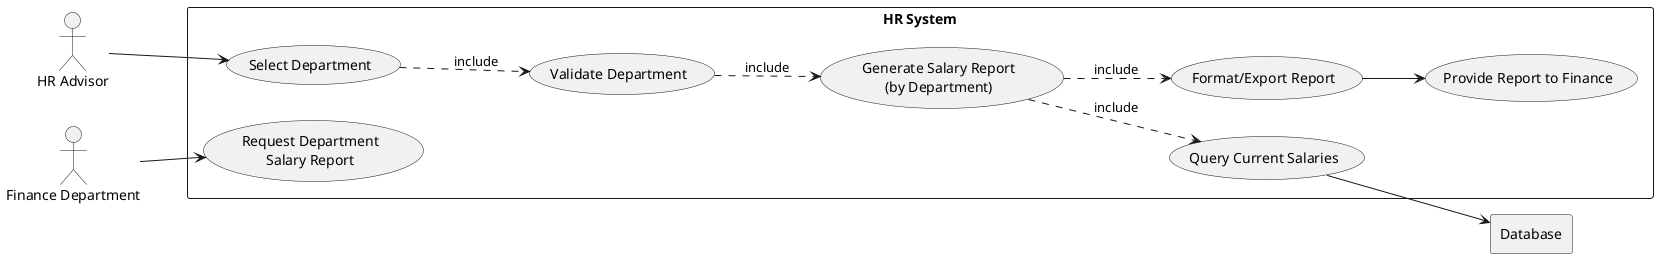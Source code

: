 @startuml
left to right direction

actor "HR Advisor" as HR
actor "Finance Department" as Finance

rectangle Database

rectangle "HR System" {
  usecase UC2 as "Generate Salary Report\n(by Department)"
  usecase UC2a as "Select Department"
  usecase UC2b as "Validate Department"
  usecase UC2c as "Query Current Salaries"
  usecase UC2d as "Format/Export Report"
  usecase UC2e as "Provide Report to Finance"

  HR --> UC2a
  UC2a ..> UC2b : include
  UC2b ..> UC2 : include
  UC2 ..> UC2c : include
  UC2 ..> UC2d : include
  UC2d --> UC2e
  Finance --> (Request Department\nSalary Report)
}

UC2c --> Database

@enduml
